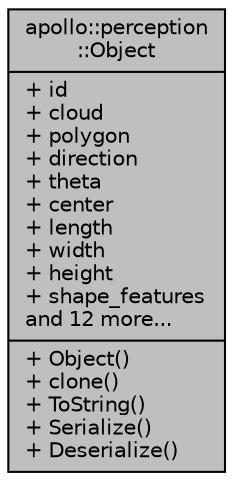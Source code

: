 digraph "apollo::perception::Object"
{
  edge [fontname="Helvetica",fontsize="10",labelfontname="Helvetica",labelfontsize="10"];
  node [fontname="Helvetica",fontsize="10",shape=record];
  Node1 [label="{apollo::perception\l::Object\n|+ id\l+ cloud\l+ polygon\l+ direction\l+ theta\l+ center\l+ length\l+ width\l+ height\l+ shape_features\land 12 more...\l|+ Object()\l+ clone()\l+ ToString()\l+ Serialize()\l+ Deserialize()\l}",height=0.2,width=0.4,color="black", fillcolor="grey75", style="filled" fontcolor="black"];
}
